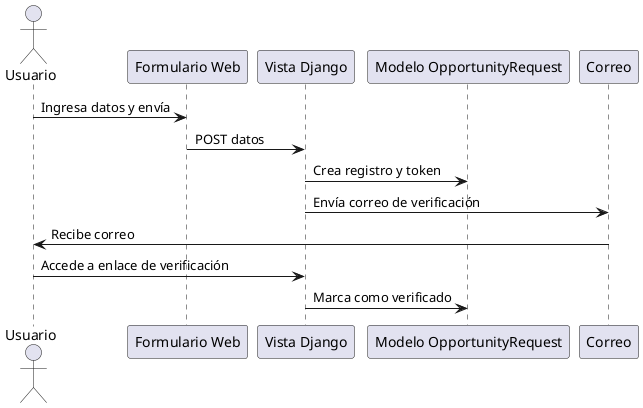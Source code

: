 @startuml
' Diagrama de secuencia: flujo de solicitud de oportunidad
actor Usuario
participant "Formulario Web" as Form
participant "Vista Django" as View
participant "Modelo OpportunityRequest" as Model
participant "Correo" as Email

Usuario -> Form : Ingresa datos y envía
Form -> View : POST datos
View -> Model : Crea registro y token
View -> Email : Envía correo de verificación
Email -> Usuario : Recibe correo
Usuario -> View : Accede a enlace de verificación
View -> Model : Marca como verificado
@enduml
